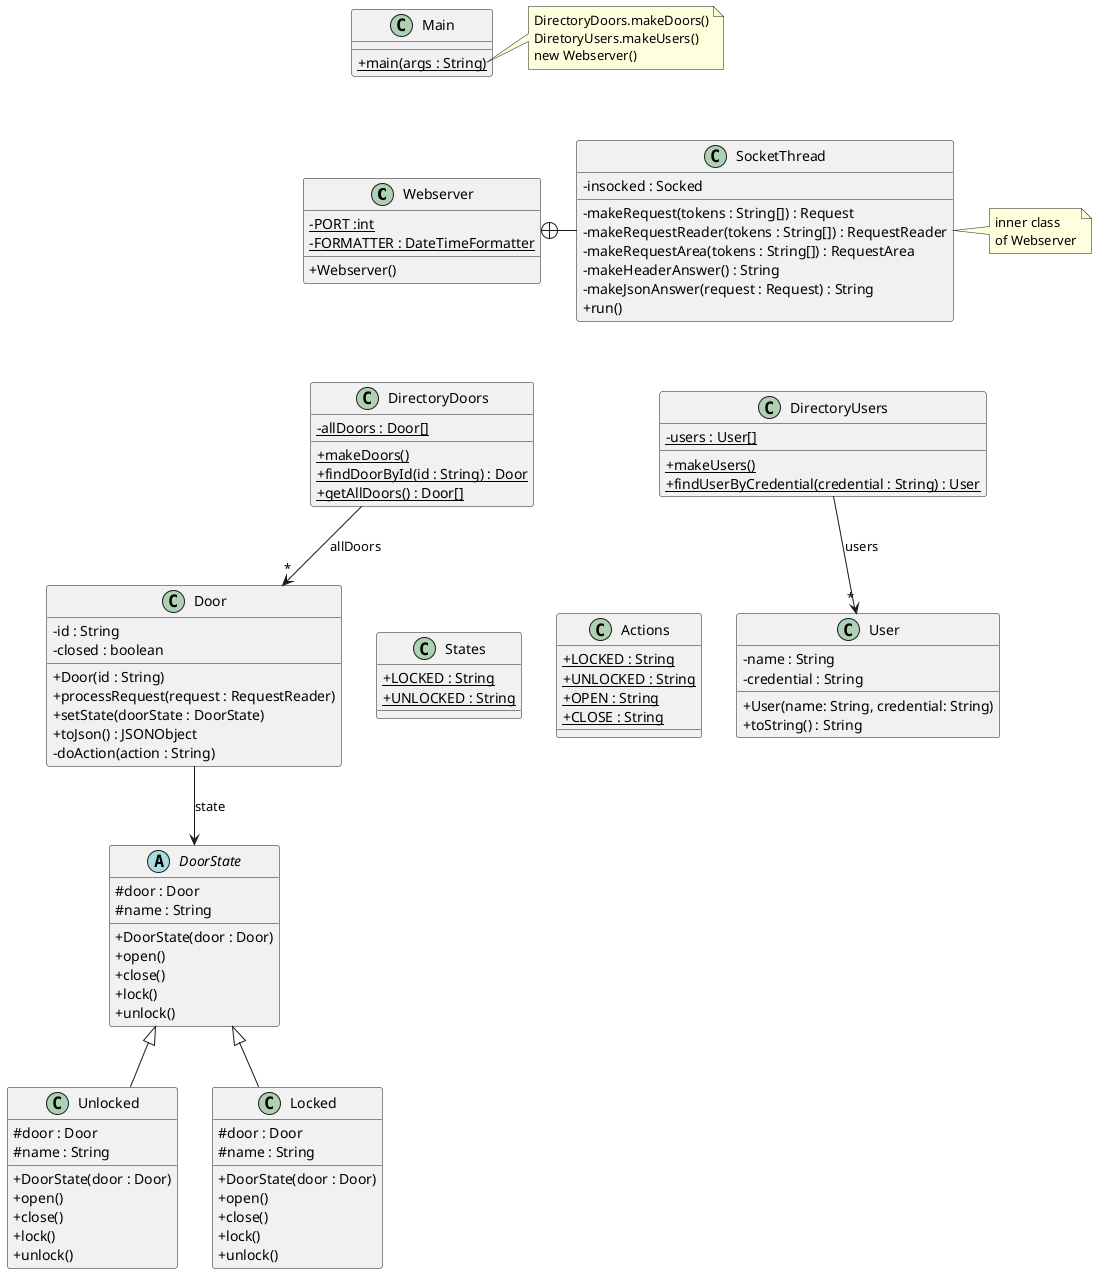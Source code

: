 @startuml
'https://plantuml.com/class-diagram
skinparam classAttributeIconSize 0

class Webserver {
- {static} PORT :int
- {static} FORMATTER : DateTimeFormatter
+ Webserver()
}

class SocketThread {
- insocked : Socked
- makeRequest(tokens : String[]) : Request
- makeRequestReader(tokens : String[]) : RequestReader
- makeRequestArea(tokens : String[]) : RequestArea
- makeHeaderAnswer() : String
- makeJsonAnswer(request : Request) : String
+ run()
}

Webserver +-right- SocketThread

note right of SocketThread
inner class
of Webserver
end note

class DirectoryDoors {
- {static} allDoors : Door[]
+ {static} makeDoors()
+ {static} findDoorById(id : String) : Door
+ {static} getAllDoors() : Door[]
}

DirectoryDoors --> "*" Door : "allDoors"

class DirectoryUsers {
- {static} users : User[]
+ {static} makeUsers()
+ {static} findUserByCredential(credential : String) : User
}

DirectoryUsers --> "*" User : "users"

class Door {
- id : String
- closed : boolean
+ Door(id : String)
+ processRequest(request : RequestReader)
+ setState(doorState : DoorState)
+ toJson() : JSONObject
'+ toString() : String
'+ isClosed() :boolean
'+ setClosed(b : boolean)
'+ getStateName() : String
- doAction(action : String)
}

abstract class DoorState{
#door : Door
#name : String
+ DoorState(door : Door)
+ open()
+ close()
+ lock()
+ unlock()
}

class Unlocked extends DoorState {
#door : Door
#name : String
+ DoorState(door : Door)
+ open()
+ close()
+ lock()
+ unlock()
}

class Locked extends DoorState {
#door : Door
#name : String
+ DoorState(door : Door)
+ open()
+ close()
+ lock()
+ unlock()
}

class States {
+ {static} LOCKED : String
+ {static} UNLOCKED : String
}

class Actions {
+ {static} LOCKED : String
+ {static} UNLOCKED : String
+ {static} OPEN : String
+ {static} CLOSE : String
}

class User {
- name : String
- credential : String
+ User(name: String, credential: String)
+ toString() : String
}


class Main {
+ {static} main(args : String)
}

note right of Main::main
DirectoryDoors.makeDoors()
DiretoryUsers.makeUsers()
new Webserver()
end note

Main -[hidden]down- Webserver
Webserver -[hidden]down- DirectoryDoors
DirectoryDoors -[hidden]right- DirectoryUsers
Door -down-> DoorState : state
Door -[hidden]right- States
States -[hidden]right- Actions
@enduml
